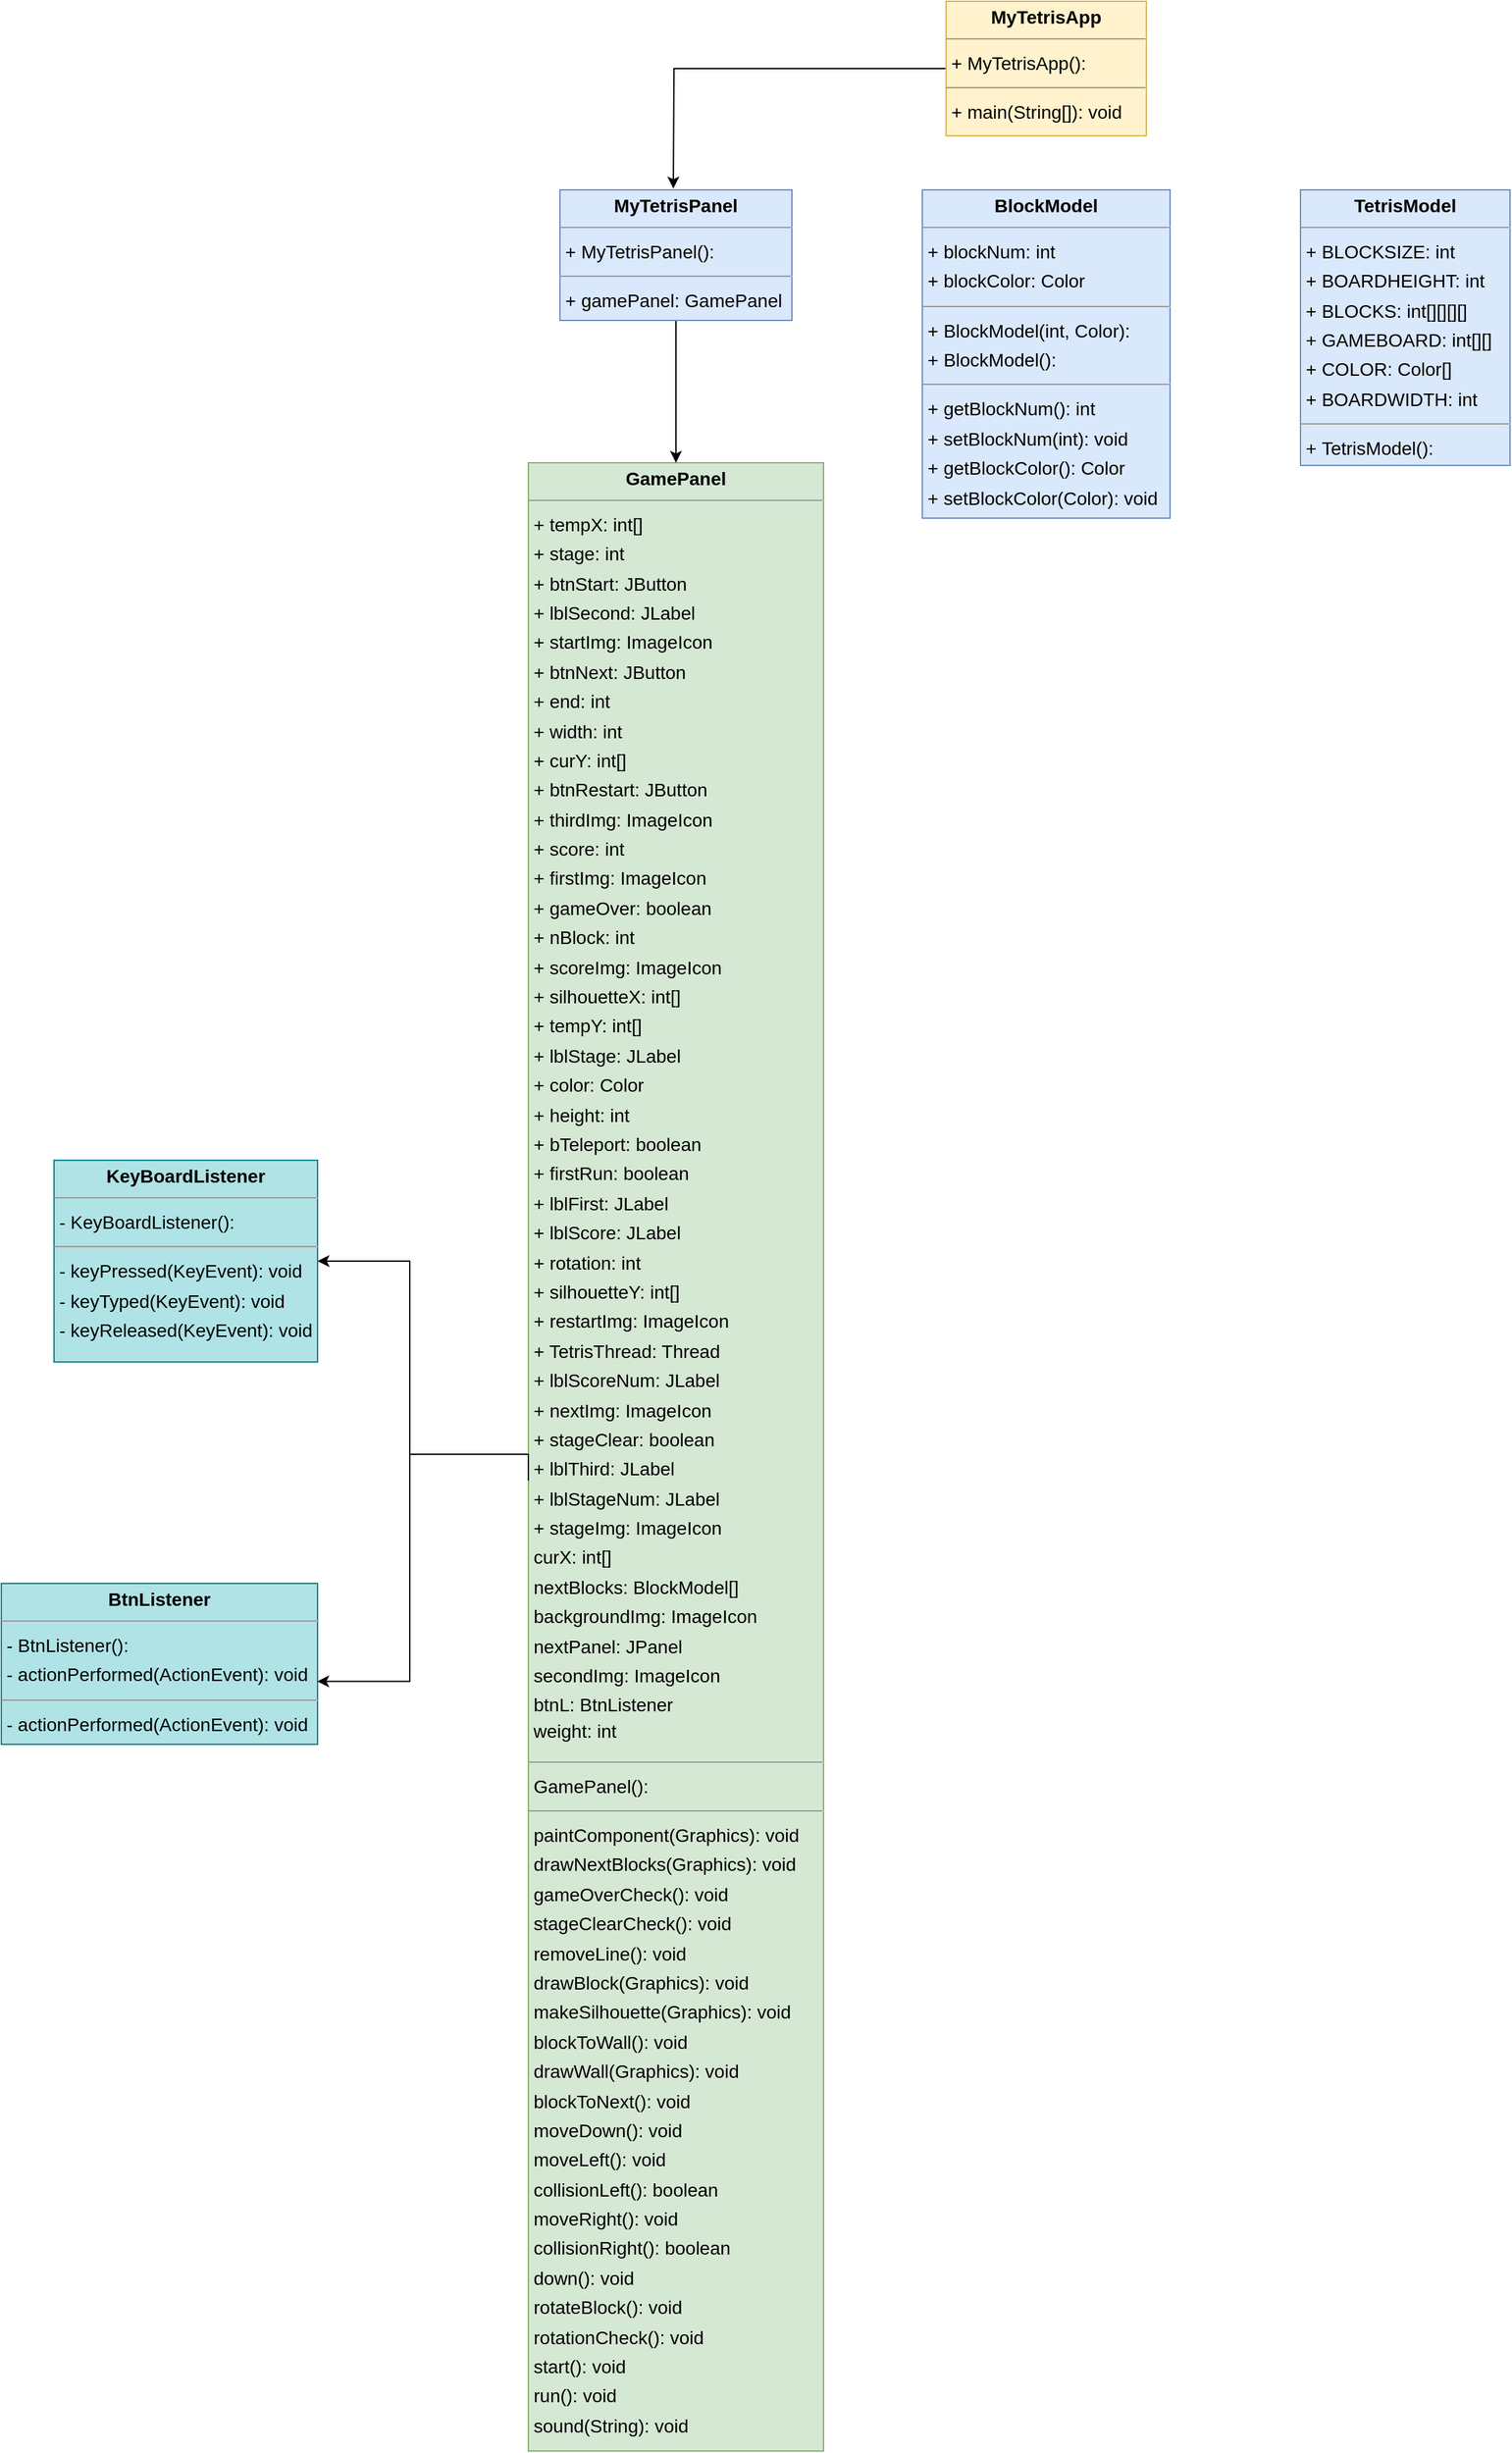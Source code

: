 <mxfile version="18.0.8" type="github">
  <diagram id="QZ_HK7_KdIU9Q9DTT8c-" name="Page-1">
    <mxGraphModel dx="670" dy="-26" grid="1" gridSize="10" guides="1" tooltips="1" connect="1" arrows="1" fold="1" page="0" pageScale="1" pageWidth="827" pageHeight="1169" background="none" math="0" shadow="0">
      <root>
        <mxCell id="0" />
        <mxCell id="1" parent="0" />
        <mxCell id="OVa5Ts6vJRZxnkHYZyz3-1" value="&lt;p style=&quot;margin:0px;margin-top:4px;text-align:center;&quot;&gt;&lt;b&gt;BlockModel&lt;/b&gt;&lt;/p&gt;&lt;hr size=&quot;1&quot;&gt;&lt;p style=&quot;margin:0 0 0 4px;line-height:1.6;&quot;&gt;+ blockNum: int&lt;br&gt;+ blockColor: Color&lt;br&gt;&lt;/p&gt;&lt;hr size=&quot;1&quot;&gt;&lt;p style=&quot;margin:0 0 0 4px;line-height:1.6;&quot;&gt;+ BlockModel(int, Color): &lt;br&gt;+ BlockModel(): &lt;/p&gt;&lt;hr size=&quot;1&quot;&gt;&lt;p style=&quot;margin:0 0 0 4px;line-height:1.6;&quot;&gt;&lt;span style=&quot;&quot;&gt;+ getBlockNum(): int&lt;/span&gt;&lt;br style=&quot;&quot;&gt;&lt;span style=&quot;&quot;&gt;+ setBlockNum(int): void&lt;/span&gt;&lt;br style=&quot;&quot;&gt;&lt;span style=&quot;&quot;&gt;+ getBlockColor(): Color&lt;/span&gt;&lt;br style=&quot;&quot;&gt;&lt;span style=&quot;&quot;&gt;+ setBlockColor(Color): void&lt;/span&gt;&lt;br&gt;&lt;/p&gt;" style="verticalAlign=top;align=left;overflow=fill;fontSize=14;fontFamily=Helvetica;html=1;rounded=0;shadow=0;comic=0;labelBackgroundColor=none;strokeWidth=1;fillColor=#dae8fc;strokeColor=#6c8ebf;" vertex="1" parent="1">
          <mxGeometry x="779" y="661" width="188" height="249" as="geometry" />
        </mxCell>
        <mxCell id="OVa5Ts6vJRZxnkHYZyz3-2" value="&lt;p style=&quot;margin:0px;margin-top:4px;text-align:center;&quot;&gt;&lt;b&gt;BtnListener&lt;/b&gt;&lt;/p&gt;&lt;hr size=&quot;1&quot;&gt;&lt;p style=&quot;margin:0 0 0 4px;line-height:1.6;&quot;&gt;- BtnListener():&lt;br&gt;&lt;/p&gt;&lt;p style=&quot;margin:0 0 0 4px;line-height:1.6;&quot;&gt;- actionPerformed(ActionEvent): void&lt;/p&gt;&lt;hr size=&quot;1&quot;&gt;&lt;p style=&quot;margin:0 0 0 4px;line-height:1.6;&quot;&gt;- actionPerformed(ActionEvent): void&lt;br&gt;&lt;/p&gt;" style="verticalAlign=top;align=left;overflow=fill;fontSize=14;fontFamily=Helvetica;html=1;rounded=0;shadow=0;comic=0;labelBackgroundColor=none;strokeWidth=1;fillColor=#b0e3e6;strokeColor=#0e8088;" vertex="1" parent="1">
          <mxGeometry x="80" y="1718" width="240" height="122" as="geometry" />
        </mxCell>
        <mxCell id="OVa5Ts6vJRZxnkHYZyz3-3" value="" style="edgeStyle=orthogonalEdgeStyle;rounded=0;orthogonalLoop=1;jettySize=auto;html=1;entryX=1;entryY=0.5;entryDx=0;entryDy=0;exitX=0;exitY=0.505;exitDx=0;exitDy=0;exitPerimeter=0;" edge="1" parent="1" source="OVa5Ts6vJRZxnkHYZyz3-4" target="OVa5Ts6vJRZxnkHYZyz3-5">
          <mxGeometry relative="1" as="geometry">
            <mxPoint x="328" y="1622.0" as="targetPoint" />
            <Array as="points">
              <mxPoint x="480" y="1620" />
              <mxPoint x="390" y="1620" />
              <mxPoint x="390" y="1474" />
            </Array>
          </mxGeometry>
        </mxCell>
        <mxCell id="OVa5Ts6vJRZxnkHYZyz3-4" value="&lt;p style=&quot;margin:0px;margin-top:4px;text-align:center;&quot;&gt;&lt;b&gt;GamePanel&lt;/b&gt;&lt;/p&gt;&lt;hr size=&quot;1&quot;&gt;&lt;p style=&quot;margin:0 0 0 4px;line-height:1.6;&quot;&gt;+ tempX: int[]&lt;br&gt;+ stage: int&lt;br&gt;+ btnStart: JButton&lt;br&gt;+ lblSecond: JLabel&lt;br&gt;+ startImg: ImageIcon&lt;br&gt;+ btnNext: JButton&lt;br&gt;+ end: int&lt;br&gt;+ width: int&lt;br&gt;+ curY: int[]&lt;br&gt;+ btnRestart: JButton&lt;br&gt;+ thirdImg: ImageIcon&lt;br&gt;+ score: int&lt;br&gt;+ firstImg: ImageIcon&lt;br&gt;+ gameOver: boolean&lt;br&gt;+ nBlock: int&lt;br&gt;+ scoreImg: ImageIcon&lt;br&gt;+ silhouetteX: int[]&lt;br&gt;+ tempY: int[]&lt;br&gt;+ lblStage: JLabel&lt;br&gt;+ color: Color&lt;br&gt;+ height: int&lt;br&gt;+ bTeleport: boolean&lt;br&gt;+ firstRun: boolean&lt;br&gt;+ lblFirst: JLabel&lt;br&gt;+ lblScore: JLabel&lt;br&gt;+ rotation: int&lt;br&gt;+ silhouetteY: int[]&lt;br&gt;+ restartImg: ImageIcon&lt;br&gt;+ TetrisThread: Thread&lt;br&gt;+ lblScoreNum: JLabel&lt;br&gt;+ nextImg: ImageIcon&lt;br&gt;+ stageClear: boolean&lt;br&gt;+ lblThird: JLabel&lt;br&gt;+ lblStageNum: JLabel&lt;br&gt;+ stageImg: ImageIcon&lt;br&gt;curX: int[]&lt;br&gt;nextBlocks: BlockModel[]&lt;br&gt;backgroundImg: ImageIcon&lt;br&gt;nextPanel: JPanel&lt;br&gt;secondImg: ImageIcon&lt;br&gt;btnL: BtnListener&lt;br&gt;&lt;/p&gt;&lt;div style=&quot;text-align: justify;&quot;&gt;&lt;span style=&quot;background-color: initial;&quot;&gt;&amp;nbsp;weight: int&lt;/span&gt;&lt;/div&gt;&lt;p&gt;&lt;/p&gt;&lt;hr size=&quot;1&quot;&gt;&lt;p style=&quot;margin:0 0 0 4px;line-height:1.6;&quot;&gt;GamePanel(): &lt;/p&gt;&lt;hr size=&quot;1&quot;&gt;&lt;p style=&quot;margin:0 0 0 4px;line-height:1.6;&quot;&gt;paintComponent(Graphics): void&lt;/p&gt;&lt;p style=&quot;margin:0 0 0 4px;line-height:1.6;&quot;&gt;drawNextBlocks(Graphics): void&lt;/p&gt;&lt;p style=&quot;margin:0 0 0 4px;line-height:1.6;&quot;&gt;gameOverCheck(): void&lt;/p&gt;&lt;p style=&quot;margin:0 0 0 4px;line-height:1.6;&quot;&gt;stageClearCheck(): void&lt;br&gt;&lt;/p&gt;&lt;p style=&quot;margin:0 0 0 4px;line-height:1.6;&quot;&gt;removeLine(): void&lt;br&gt;&lt;/p&gt;&lt;p style=&quot;margin:0 0 0 4px;line-height:1.6;&quot;&gt;drawBlock(Graphics): void&lt;/p&gt;&lt;p style=&quot;margin:0 0 0 4px;line-height:1.6;&quot;&gt;makeSilhouette(Graphics): void&lt;/p&gt;&lt;p style=&quot;margin:0 0 0 4px;line-height:1.6;&quot;&gt;blockToWall(): void&lt;/p&gt;&lt;p style=&quot;margin:0 0 0 4px;line-height:1.6;&quot;&gt;&lt;span style=&quot;background-color: initial;&quot;&gt;drawWall(Graphics): void&lt;/span&gt;&lt;br&gt;&lt;/p&gt;&lt;p style=&quot;margin:0 0 0 4px;line-height:1.6;&quot;&gt;&lt;span style=&quot;background-color: initial;&quot;&gt;blockToNext(): void&lt;/span&gt;&lt;br&gt;&lt;/p&gt;&lt;p style=&quot;margin:0 0 0 4px;line-height:1.6;&quot;&gt;moveDown(): void&lt;span style=&quot;background-color: initial;&quot;&gt;&lt;br&gt;&lt;/span&gt;&lt;/p&gt;&lt;p style=&quot;margin:0 0 0 4px;line-height:1.6;&quot;&gt;moveLeft(): void&lt;br&gt;&lt;/p&gt;&lt;p style=&quot;margin:0 0 0 4px;line-height:1.6;&quot;&gt;collisionLeft(): boolean&lt;br&gt;&lt;/p&gt;&lt;p style=&quot;margin:0 0 0 4px;line-height:1.6;&quot;&gt;moveRight(): void&lt;br&gt;&lt;/p&gt;&lt;p style=&quot;margin:0 0 0 4px;line-height:1.6;&quot;&gt;collisionRight(): boolean&lt;br&gt;&lt;/p&gt;&lt;p style=&quot;margin:0 0 0 4px;line-height:1.6;&quot;&gt;down(): void&lt;/p&gt;&lt;p style=&quot;margin:0 0 0 4px;line-height:1.6;&quot;&gt;rotateBlock(): void&lt;br&gt;&lt;/p&gt;&lt;p style=&quot;margin:0 0 0 4px;line-height:1.6;&quot;&gt;rotationCheck(): void&lt;br&gt;&lt;/p&gt;&lt;p style=&quot;margin:0 0 0 4px;line-height:1.6;&quot;&gt;start(): void&lt;br&gt;&lt;/p&gt;&lt;p style=&quot;margin:0 0 0 4px;line-height:1.6;&quot;&gt;run(): void&lt;/p&gt;&lt;p style=&quot;margin:0 0 0 4px;line-height:1.6;&quot;&gt;sound(String): void&lt;/p&gt;&lt;p style=&quot;margin:0 0 0 4px;line-height:1.6;&quot;&gt;&lt;br&gt;&lt;/p&gt;" style="verticalAlign=top;align=left;overflow=fill;fontSize=14;fontFamily=Helvetica;html=1;rounded=0;shadow=0;comic=0;labelBackgroundColor=none;strokeWidth=1;fillColor=#d5e8d4;strokeColor=#82b366;" vertex="1" parent="1">
          <mxGeometry x="480" y="868" width="224" height="1508" as="geometry" />
        </mxCell>
        <mxCell id="OVa5Ts6vJRZxnkHYZyz3-5" value="&lt;p style=&quot;margin:0px;margin-top:4px;text-align:center;&quot;&gt;&lt;b&gt;KeyBoardListener&lt;/b&gt;&lt;/p&gt;&lt;hr size=&quot;1&quot;&gt;&lt;p style=&quot;margin:0 0 0 4px;line-height:1.6;&quot;&gt;- KeyBoardListener():&lt;br&gt;&lt;/p&gt;&lt;hr size=&quot;1&quot;&gt;&lt;p style=&quot;margin:0 0 0 4px;line-height:1.6;&quot;&gt;&lt;span style=&quot;background-color: initial;&quot;&gt;- keyPressed(KeyEvent): void&lt;/span&gt;&lt;br&gt;&lt;/p&gt;&lt;p style=&quot;margin:0 0 0 4px;line-height:1.6;&quot;&gt;- keyTyped(KeyEvent): void&lt;br&gt;- keyReleased(KeyEvent): void&lt;br&gt;&lt;/p&gt;&lt;div&gt;&lt;br&gt;&lt;/div&gt;" style="verticalAlign=top;align=left;overflow=fill;fontSize=14;fontFamily=Helvetica;html=1;rounded=0;shadow=0;comic=0;labelBackgroundColor=none;strokeWidth=1;fillColor=#b0e3e6;strokeColor=#0e8088;" vertex="1" parent="1">
          <mxGeometry x="120" y="1397" width="200" height="153" as="geometry" />
        </mxCell>
        <mxCell id="OVa5Ts6vJRZxnkHYZyz3-6" value="" style="edgeStyle=orthogonalEdgeStyle;rounded=0;orthogonalLoop=1;jettySize=auto;html=1;" edge="1" parent="1" source="OVa5Ts6vJRZxnkHYZyz3-7">
          <mxGeometry relative="1" as="geometry">
            <mxPoint x="590" y="660" as="targetPoint" />
          </mxGeometry>
        </mxCell>
        <mxCell id="OVa5Ts6vJRZxnkHYZyz3-7" value="&lt;p style=&quot;margin:0px;margin-top:4px;text-align:center;&quot;&gt;&lt;b&gt;MyTetrisApp&lt;/b&gt;&lt;/p&gt;&lt;hr size=&quot;1&quot;&gt;&lt;p style=&quot;margin:0 0 0 4px;line-height:1.6;&quot;&gt;+ MyTetrisApp():&lt;br&gt;&lt;/p&gt;&lt;hr size=&quot;1&quot;&gt;&lt;p style=&quot;margin:0 0 0 4px;line-height:1.6;&quot;&gt;&lt;span style=&quot;background-color: initial;&quot;&gt;+ main(String[]): void&lt;/span&gt;&lt;br&gt;&lt;/p&gt;" style="verticalAlign=top;align=left;overflow=fill;fontSize=14;fontFamily=Helvetica;html=1;rounded=0;shadow=0;comic=0;labelBackgroundColor=none;strokeWidth=1;fillColor=#fff2cc;strokeColor=#d6b656;" vertex="1" parent="1">
          <mxGeometry x="797" y="518" width="152" height="102" as="geometry" />
        </mxCell>
        <mxCell id="OVa5Ts6vJRZxnkHYZyz3-8" value="" style="edgeStyle=orthogonalEdgeStyle;rounded=0;orthogonalLoop=1;jettySize=auto;html=1;" edge="1" parent="1" source="OVa5Ts6vJRZxnkHYZyz3-9" target="OVa5Ts6vJRZxnkHYZyz3-4">
          <mxGeometry relative="1" as="geometry" />
        </mxCell>
        <mxCell id="OVa5Ts6vJRZxnkHYZyz3-9" value="&lt;p style=&quot;margin:0px;margin-top:4px;text-align:center;&quot;&gt;&lt;b&gt;MyTetrisPanel&lt;/b&gt;&lt;/p&gt;&lt;hr size=&quot;1&quot;/&gt;&lt;p style=&quot;margin:0 0 0 4px;line-height:1.6;&quot;&gt;+ MyTetrisPanel(): &lt;/p&gt;&lt;hr size=&quot;1&quot;/&gt;&lt;p style=&quot;margin:0 0 0 4px;line-height:1.6;&quot;&gt;+ gamePanel: GamePanel&lt;/p&gt;" style="verticalAlign=top;align=left;overflow=fill;fontSize=14;fontFamily=Helvetica;html=1;rounded=0;shadow=0;comic=0;labelBackgroundColor=none;strokeWidth=1;fillColor=#dae8fc;strokeColor=#6c8ebf;" vertex="1" parent="1">
          <mxGeometry x="504" y="661" width="176" height="99" as="geometry" />
        </mxCell>
        <mxCell id="OVa5Ts6vJRZxnkHYZyz3-10" value="&lt;p style=&quot;margin:0px;margin-top:4px;text-align:center;&quot;&gt;&lt;b&gt;TetrisModel&lt;/b&gt;&lt;/p&gt;&lt;hr size=&quot;1&quot;&gt;&lt;p style=&quot;margin:0 0 0 4px;line-height:1.6;&quot;&gt;&lt;span style=&quot;&quot;&gt;+ BLOCKSIZE: int&lt;/span&gt;&lt;br style=&quot;&quot;&gt;&lt;span style=&quot;&quot;&gt;+ BOARDHEIGHT: int&lt;/span&gt;&lt;br style=&quot;&quot;&gt;&lt;span style=&quot;&quot;&gt;+ BLOCKS: int[][][][]&lt;/span&gt;&lt;br style=&quot;&quot;&gt;&lt;span style=&quot;&quot;&gt;+ GAMEBOARD: int[][]&lt;/span&gt;&lt;br style=&quot;&quot;&gt;&lt;span style=&quot;&quot;&gt;+ COLOR: Color[]&lt;/span&gt;&lt;br style=&quot;&quot;&gt;&lt;span style=&quot;&quot;&gt;+ BOARDWIDTH: int&lt;/span&gt;&lt;br&gt;&lt;/p&gt;&lt;hr size=&quot;1&quot;&gt;&lt;p style=&quot;margin:0 0 0 4px;line-height:1.6;&quot;&gt;&lt;span style=&quot;&quot;&gt;+&amp;nbsp;&lt;/span&gt;&lt;span style=&quot;&quot;&gt;TetrisModel():&lt;/span&gt;&lt;br&gt;&lt;/p&gt;" style="verticalAlign=top;align=left;overflow=fill;fontSize=14;fontFamily=Helvetica;html=1;rounded=0;shadow=0;comic=0;labelBackgroundColor=none;strokeWidth=1;fillColor=#dae8fc;strokeColor=#6c8ebf;" vertex="1" parent="1">
          <mxGeometry x="1066" y="661" width="159" height="209" as="geometry" />
        </mxCell>
        <mxCell id="OVa5Ts6vJRZxnkHYZyz3-11" value="" style="edgeStyle=orthogonalEdgeStyle;rounded=0;orthogonalLoop=1;jettySize=auto;html=1;entryX=0.999;entryY=0.609;entryDx=0;entryDy=0;entryPerimeter=0;" edge="1" parent="1" target="OVa5Ts6vJRZxnkHYZyz3-2">
          <mxGeometry relative="1" as="geometry">
            <mxPoint x="480" y="1620" as="sourcePoint" />
            <mxPoint x="324" y="1478.5" as="targetPoint" />
            <Array as="points">
              <mxPoint x="480" y="1640" />
              <mxPoint x="480" y="1620" />
              <mxPoint x="390" y="1620" />
              <mxPoint x="390" y="1780" />
            </Array>
          </mxGeometry>
        </mxCell>
      </root>
    </mxGraphModel>
  </diagram>
</mxfile>
